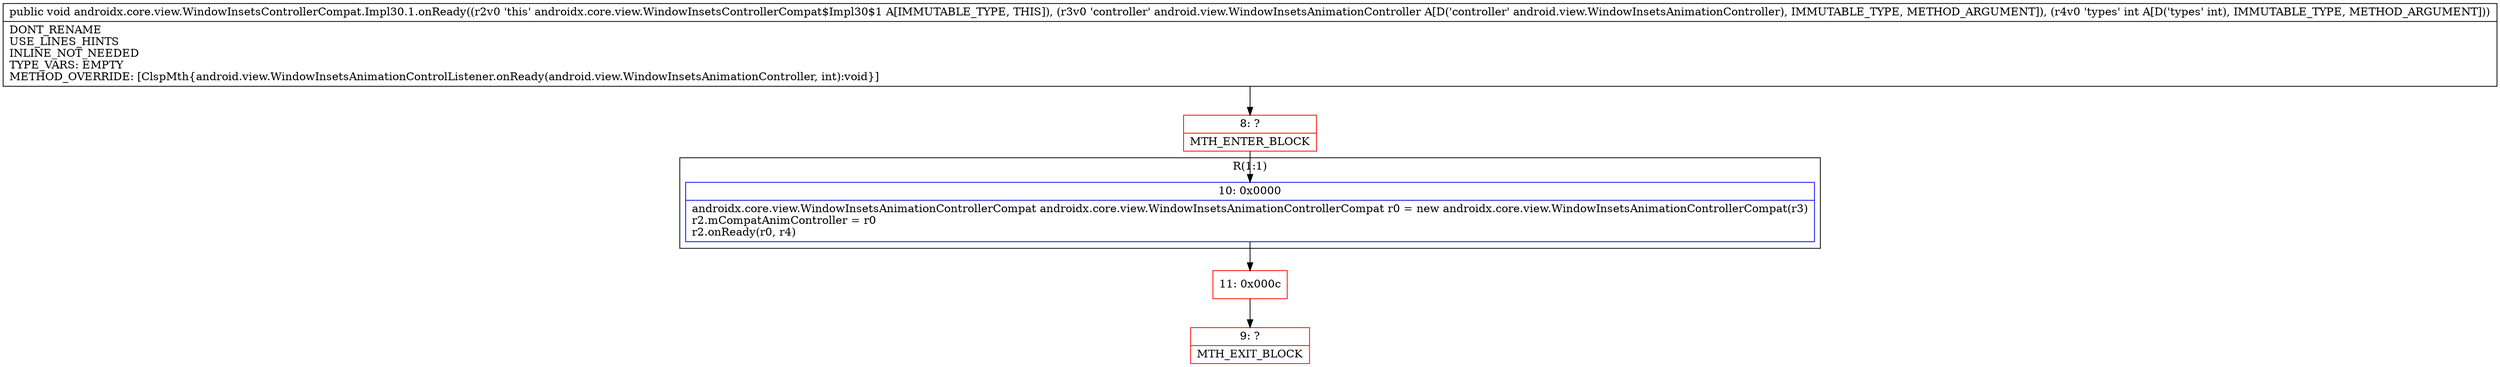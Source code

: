digraph "CFG forandroidx.core.view.WindowInsetsControllerCompat.Impl30.1.onReady(Landroid\/view\/WindowInsetsAnimationController;I)V" {
subgraph cluster_Region_1263416164 {
label = "R(1:1)";
node [shape=record,color=blue];
Node_10 [shape=record,label="{10\:\ 0x0000|androidx.core.view.WindowInsetsAnimationControllerCompat androidx.core.view.WindowInsetsAnimationControllerCompat r0 = new androidx.core.view.WindowInsetsAnimationControllerCompat(r3)\lr2.mCompatAnimController = r0\lr2.onReady(r0, r4)\l}"];
}
Node_8 [shape=record,color=red,label="{8\:\ ?|MTH_ENTER_BLOCK\l}"];
Node_11 [shape=record,color=red,label="{11\:\ 0x000c}"];
Node_9 [shape=record,color=red,label="{9\:\ ?|MTH_EXIT_BLOCK\l}"];
MethodNode[shape=record,label="{public void androidx.core.view.WindowInsetsControllerCompat.Impl30.1.onReady((r2v0 'this' androidx.core.view.WindowInsetsControllerCompat$Impl30$1 A[IMMUTABLE_TYPE, THIS]), (r3v0 'controller' android.view.WindowInsetsAnimationController A[D('controller' android.view.WindowInsetsAnimationController), IMMUTABLE_TYPE, METHOD_ARGUMENT]), (r4v0 'types' int A[D('types' int), IMMUTABLE_TYPE, METHOD_ARGUMENT]))  | DONT_RENAME\lUSE_LINES_HINTS\lINLINE_NOT_NEEDED\lTYPE_VARS: EMPTY\lMETHOD_OVERRIDE: [ClspMth\{android.view.WindowInsetsAnimationControlListener.onReady(android.view.WindowInsetsAnimationController, int):void\}]\l}"];
MethodNode -> Node_8;Node_10 -> Node_11;
Node_8 -> Node_10;
Node_11 -> Node_9;
}

